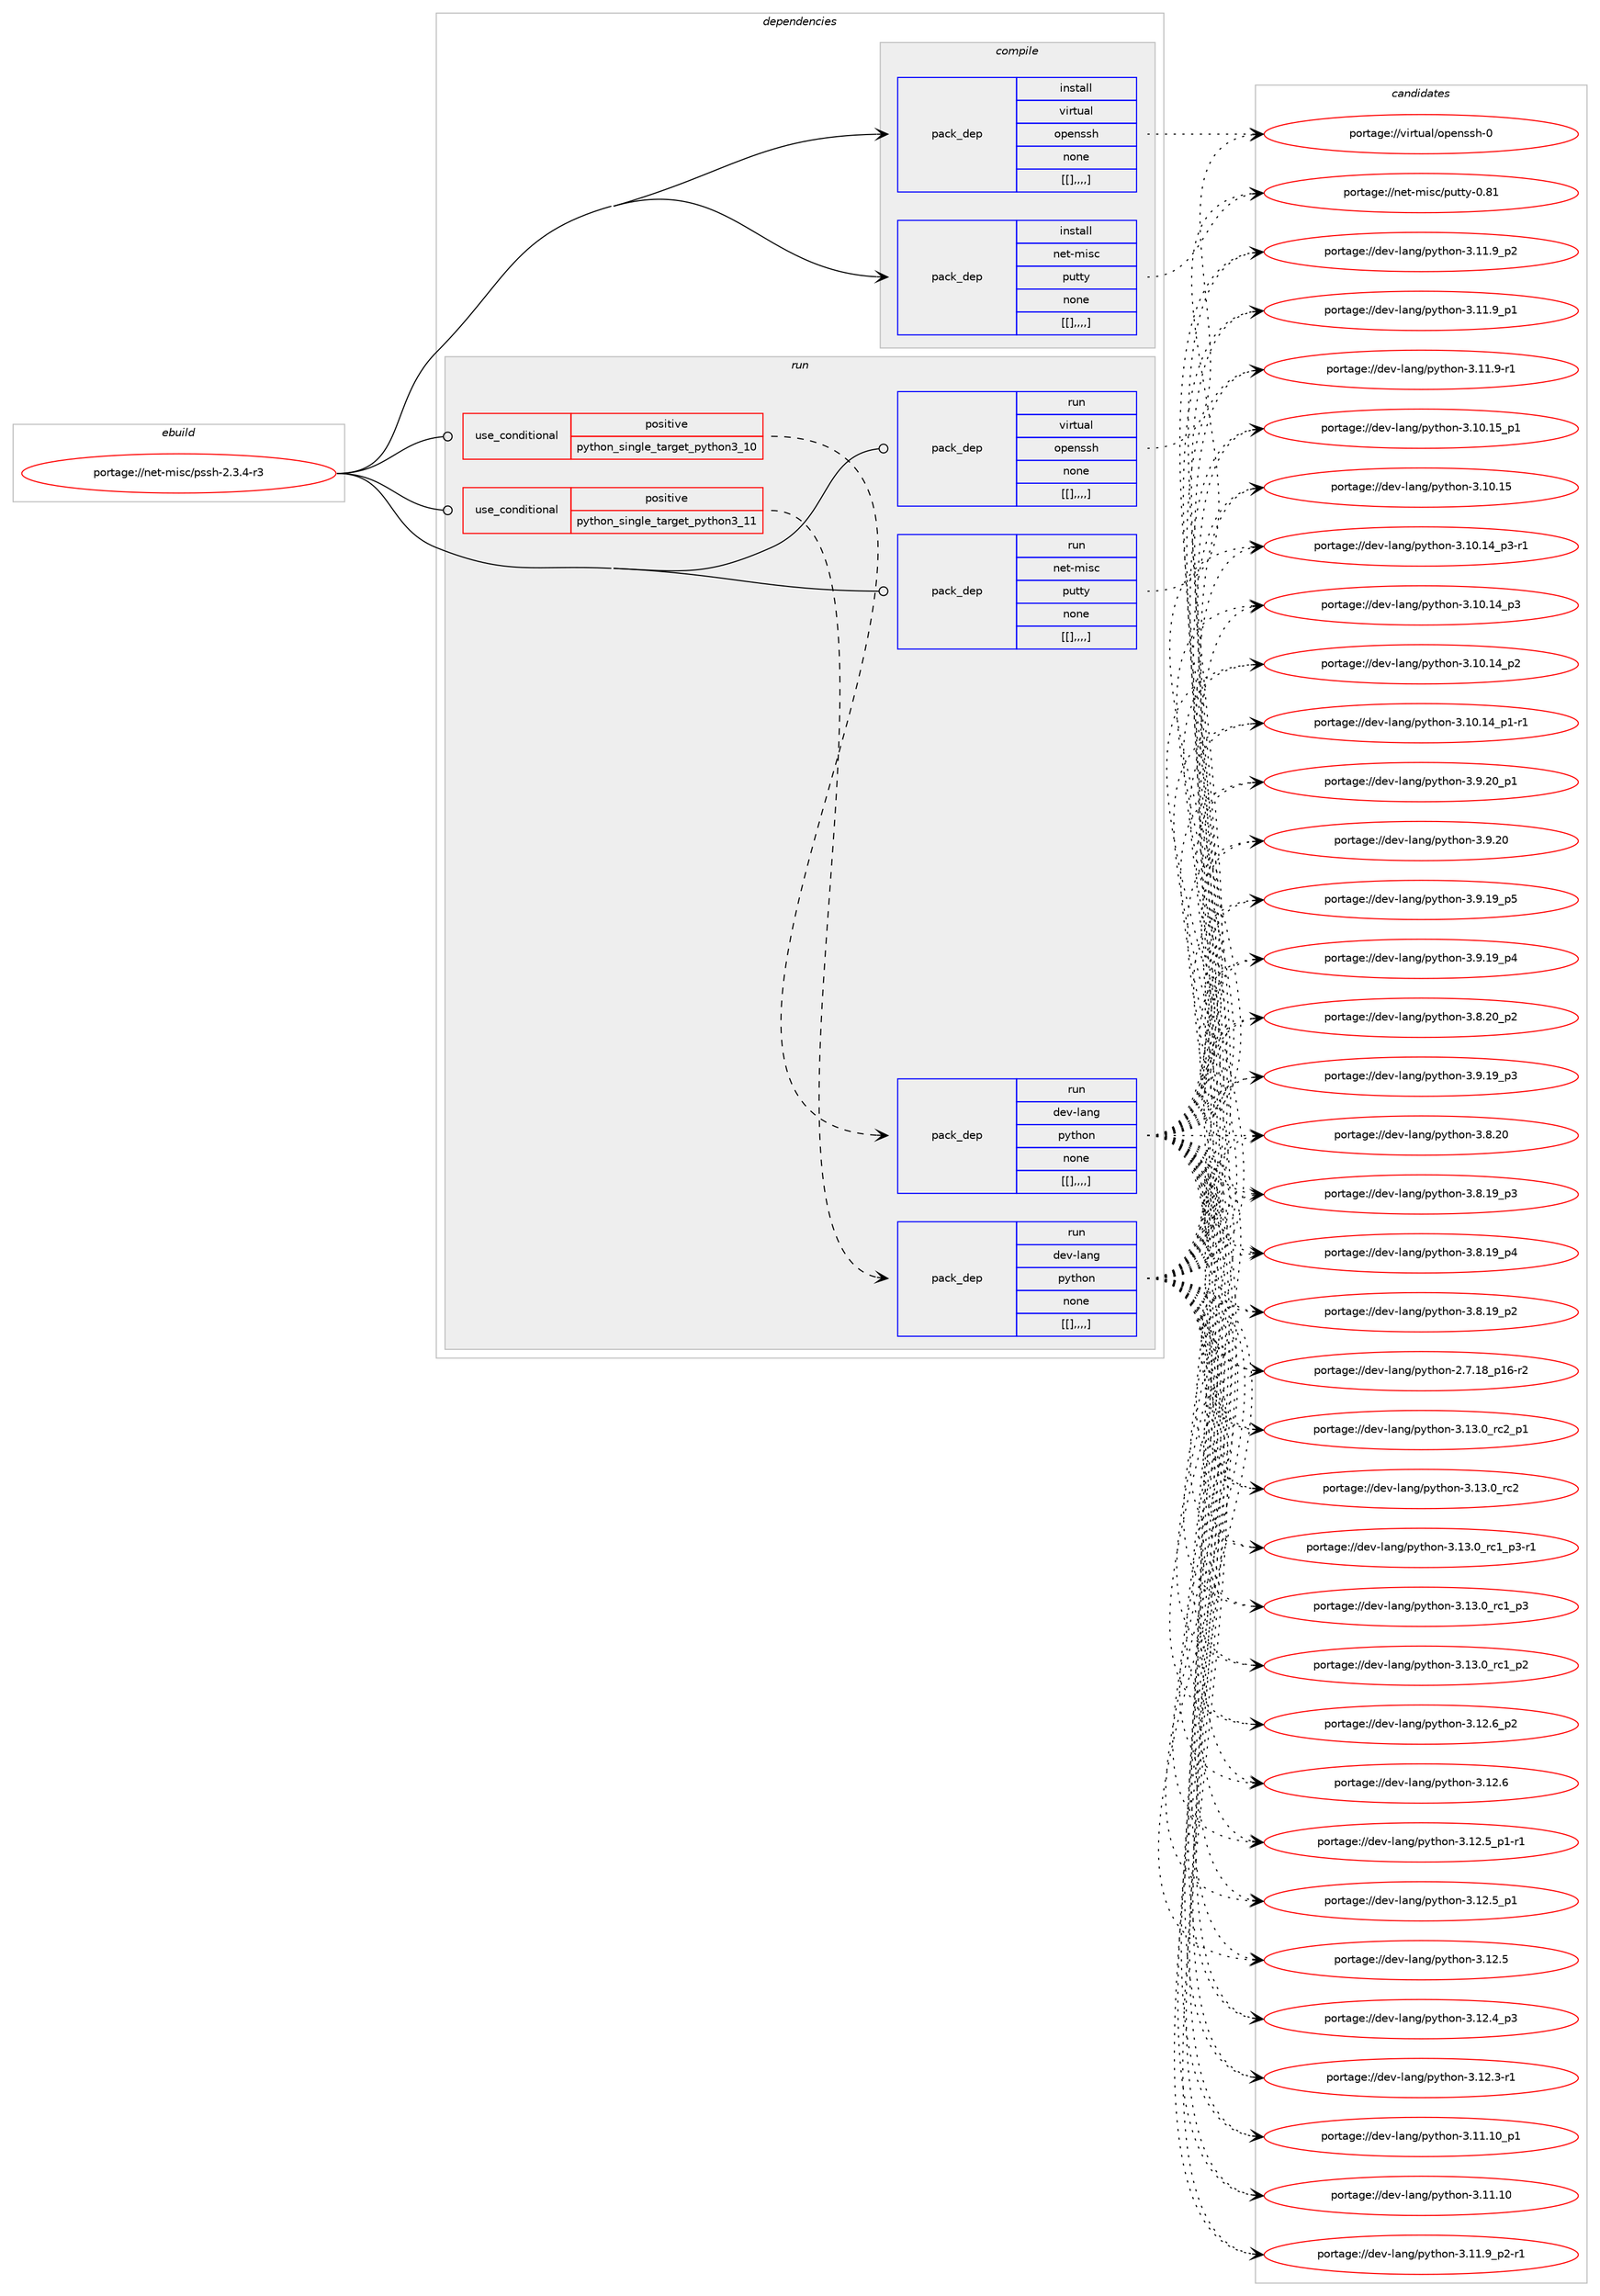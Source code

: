 digraph prolog {

# *************
# Graph options
# *************

newrank=true;
concentrate=true;
compound=true;
graph [rankdir=LR,fontname=Helvetica,fontsize=10,ranksep=1.5];#, ranksep=2.5, nodesep=0.2];
edge  [arrowhead=vee];
node  [fontname=Helvetica,fontsize=10];

# **********
# The ebuild
# **********

subgraph cluster_leftcol {
color=gray;
label=<<i>ebuild</i>>;
id [label="portage://net-misc/pssh-2.3.4-r3", color=red, width=4, href="../net-misc/pssh-2.3.4-r3.svg"];
}

# ****************
# The dependencies
# ****************

subgraph cluster_midcol {
color=gray;
label=<<i>dependencies</i>>;
subgraph cluster_compile {
fillcolor="#eeeeee";
style=filled;
label=<<i>compile</i>>;
subgraph pack279337 {
dependency384201 [label=<<TABLE BORDER="0" CELLBORDER="1" CELLSPACING="0" CELLPADDING="4" WIDTH="220"><TR><TD ROWSPAN="6" CELLPADDING="30">pack_dep</TD></TR><TR><TD WIDTH="110">install</TD></TR><TR><TD>virtual</TD></TR><TR><TD>openssh</TD></TR><TR><TD>none</TD></TR><TR><TD>[[],,,,]</TD></TR></TABLE>>, shape=none, color=blue];
}
id:e -> dependency384201:w [weight=20,style="solid",arrowhead="vee"];
subgraph pack279338 {
dependency384202 [label=<<TABLE BORDER="0" CELLBORDER="1" CELLSPACING="0" CELLPADDING="4" WIDTH="220"><TR><TD ROWSPAN="6" CELLPADDING="30">pack_dep</TD></TR><TR><TD WIDTH="110">install</TD></TR><TR><TD>net-misc</TD></TR><TR><TD>putty</TD></TR><TR><TD>none</TD></TR><TR><TD>[[],,,,]</TD></TR></TABLE>>, shape=none, color=blue];
}
id:e -> dependency384202:w [weight=20,style="solid",arrowhead="vee"];
}
subgraph cluster_compileandrun {
fillcolor="#eeeeee";
style=filled;
label=<<i>compile and run</i>>;
}
subgraph cluster_run {
fillcolor="#eeeeee";
style=filled;
label=<<i>run</i>>;
subgraph cond102135 {
dependency384203 [label=<<TABLE BORDER="0" CELLBORDER="1" CELLSPACING="0" CELLPADDING="4"><TR><TD ROWSPAN="3" CELLPADDING="10">use_conditional</TD></TR><TR><TD>positive</TD></TR><TR><TD>python_single_target_python3_10</TD></TR></TABLE>>, shape=none, color=red];
subgraph pack279339 {
dependency384204 [label=<<TABLE BORDER="0" CELLBORDER="1" CELLSPACING="0" CELLPADDING="4" WIDTH="220"><TR><TD ROWSPAN="6" CELLPADDING="30">pack_dep</TD></TR><TR><TD WIDTH="110">run</TD></TR><TR><TD>dev-lang</TD></TR><TR><TD>python</TD></TR><TR><TD>none</TD></TR><TR><TD>[[],,,,]</TD></TR></TABLE>>, shape=none, color=blue];
}
dependency384203:e -> dependency384204:w [weight=20,style="dashed",arrowhead="vee"];
}
id:e -> dependency384203:w [weight=20,style="solid",arrowhead="odot"];
subgraph cond102136 {
dependency384205 [label=<<TABLE BORDER="0" CELLBORDER="1" CELLSPACING="0" CELLPADDING="4"><TR><TD ROWSPAN="3" CELLPADDING="10">use_conditional</TD></TR><TR><TD>positive</TD></TR><TR><TD>python_single_target_python3_11</TD></TR></TABLE>>, shape=none, color=red];
subgraph pack279340 {
dependency384206 [label=<<TABLE BORDER="0" CELLBORDER="1" CELLSPACING="0" CELLPADDING="4" WIDTH="220"><TR><TD ROWSPAN="6" CELLPADDING="30">pack_dep</TD></TR><TR><TD WIDTH="110">run</TD></TR><TR><TD>dev-lang</TD></TR><TR><TD>python</TD></TR><TR><TD>none</TD></TR><TR><TD>[[],,,,]</TD></TR></TABLE>>, shape=none, color=blue];
}
dependency384205:e -> dependency384206:w [weight=20,style="dashed",arrowhead="vee"];
}
id:e -> dependency384205:w [weight=20,style="solid",arrowhead="odot"];
subgraph pack279341 {
dependency384207 [label=<<TABLE BORDER="0" CELLBORDER="1" CELLSPACING="0" CELLPADDING="4" WIDTH="220"><TR><TD ROWSPAN="6" CELLPADDING="30">pack_dep</TD></TR><TR><TD WIDTH="110">run</TD></TR><TR><TD>virtual</TD></TR><TR><TD>openssh</TD></TR><TR><TD>none</TD></TR><TR><TD>[[],,,,]</TD></TR></TABLE>>, shape=none, color=blue];
}
id:e -> dependency384207:w [weight=20,style="solid",arrowhead="odot"];
subgraph pack279342 {
dependency384208 [label=<<TABLE BORDER="0" CELLBORDER="1" CELLSPACING="0" CELLPADDING="4" WIDTH="220"><TR><TD ROWSPAN="6" CELLPADDING="30">pack_dep</TD></TR><TR><TD WIDTH="110">run</TD></TR><TR><TD>net-misc</TD></TR><TR><TD>putty</TD></TR><TR><TD>none</TD></TR><TR><TD>[[],,,,]</TD></TR></TABLE>>, shape=none, color=blue];
}
id:e -> dependency384208:w [weight=20,style="solid",arrowhead="odot"];
}
}

# **************
# The candidates
# **************

subgraph cluster_choices {
rank=same;
color=gray;
label=<<i>candidates</i>>;

subgraph choice279337 {
color=black;
nodesep=1;
choice11810511411611797108471111121011101151151044548 [label="portage://virtual/openssh-0", color=red, width=4,href="../virtual/openssh-0.svg"];
dependency384201:e -> choice11810511411611797108471111121011101151151044548:w [style=dotted,weight="100"];
}
subgraph choice279338 {
color=black;
nodesep=1;
choice1101011164510910511599471121171161161214548465649 [label="portage://net-misc/putty-0.81", color=red, width=4,href="../net-misc/putty-0.81.svg"];
dependency384202:e -> choice1101011164510910511599471121171161161214548465649:w [style=dotted,weight="100"];
}
subgraph choice279339 {
color=black;
nodesep=1;
choice100101118451089711010347112121116104111110455146495146489511499509511249 [label="portage://dev-lang/python-3.13.0_rc2_p1", color=red, width=4,href="../dev-lang/python-3.13.0_rc2_p1.svg"];
choice10010111845108971101034711212111610411111045514649514648951149950 [label="portage://dev-lang/python-3.13.0_rc2", color=red, width=4,href="../dev-lang/python-3.13.0_rc2.svg"];
choice1001011184510897110103471121211161041111104551464951464895114994995112514511449 [label="portage://dev-lang/python-3.13.0_rc1_p3-r1", color=red, width=4,href="../dev-lang/python-3.13.0_rc1_p3-r1.svg"];
choice100101118451089711010347112121116104111110455146495146489511499499511251 [label="portage://dev-lang/python-3.13.0_rc1_p3", color=red, width=4,href="../dev-lang/python-3.13.0_rc1_p3.svg"];
choice100101118451089711010347112121116104111110455146495146489511499499511250 [label="portage://dev-lang/python-3.13.0_rc1_p2", color=red, width=4,href="../dev-lang/python-3.13.0_rc1_p2.svg"];
choice100101118451089711010347112121116104111110455146495046549511250 [label="portage://dev-lang/python-3.12.6_p2", color=red, width=4,href="../dev-lang/python-3.12.6_p2.svg"];
choice10010111845108971101034711212111610411111045514649504654 [label="portage://dev-lang/python-3.12.6", color=red, width=4,href="../dev-lang/python-3.12.6.svg"];
choice1001011184510897110103471121211161041111104551464950465395112494511449 [label="portage://dev-lang/python-3.12.5_p1-r1", color=red, width=4,href="../dev-lang/python-3.12.5_p1-r1.svg"];
choice100101118451089711010347112121116104111110455146495046539511249 [label="portage://dev-lang/python-3.12.5_p1", color=red, width=4,href="../dev-lang/python-3.12.5_p1.svg"];
choice10010111845108971101034711212111610411111045514649504653 [label="portage://dev-lang/python-3.12.5", color=red, width=4,href="../dev-lang/python-3.12.5.svg"];
choice100101118451089711010347112121116104111110455146495046529511251 [label="portage://dev-lang/python-3.12.4_p3", color=red, width=4,href="../dev-lang/python-3.12.4_p3.svg"];
choice100101118451089711010347112121116104111110455146495046514511449 [label="portage://dev-lang/python-3.12.3-r1", color=red, width=4,href="../dev-lang/python-3.12.3-r1.svg"];
choice10010111845108971101034711212111610411111045514649494649489511249 [label="portage://dev-lang/python-3.11.10_p1", color=red, width=4,href="../dev-lang/python-3.11.10_p1.svg"];
choice1001011184510897110103471121211161041111104551464949464948 [label="portage://dev-lang/python-3.11.10", color=red, width=4,href="../dev-lang/python-3.11.10.svg"];
choice1001011184510897110103471121211161041111104551464949465795112504511449 [label="portage://dev-lang/python-3.11.9_p2-r1", color=red, width=4,href="../dev-lang/python-3.11.9_p2-r1.svg"];
choice100101118451089711010347112121116104111110455146494946579511250 [label="portage://dev-lang/python-3.11.9_p2", color=red, width=4,href="../dev-lang/python-3.11.9_p2.svg"];
choice100101118451089711010347112121116104111110455146494946579511249 [label="portage://dev-lang/python-3.11.9_p1", color=red, width=4,href="../dev-lang/python-3.11.9_p1.svg"];
choice100101118451089711010347112121116104111110455146494946574511449 [label="portage://dev-lang/python-3.11.9-r1", color=red, width=4,href="../dev-lang/python-3.11.9-r1.svg"];
choice10010111845108971101034711212111610411111045514649484649539511249 [label="portage://dev-lang/python-3.10.15_p1", color=red, width=4,href="../dev-lang/python-3.10.15_p1.svg"];
choice1001011184510897110103471121211161041111104551464948464953 [label="portage://dev-lang/python-3.10.15", color=red, width=4,href="../dev-lang/python-3.10.15.svg"];
choice100101118451089711010347112121116104111110455146494846495295112514511449 [label="portage://dev-lang/python-3.10.14_p3-r1", color=red, width=4,href="../dev-lang/python-3.10.14_p3-r1.svg"];
choice10010111845108971101034711212111610411111045514649484649529511251 [label="portage://dev-lang/python-3.10.14_p3", color=red, width=4,href="../dev-lang/python-3.10.14_p3.svg"];
choice10010111845108971101034711212111610411111045514649484649529511250 [label="portage://dev-lang/python-3.10.14_p2", color=red, width=4,href="../dev-lang/python-3.10.14_p2.svg"];
choice100101118451089711010347112121116104111110455146494846495295112494511449 [label="portage://dev-lang/python-3.10.14_p1-r1", color=red, width=4,href="../dev-lang/python-3.10.14_p1-r1.svg"];
choice100101118451089711010347112121116104111110455146574650489511249 [label="portage://dev-lang/python-3.9.20_p1", color=red, width=4,href="../dev-lang/python-3.9.20_p1.svg"];
choice10010111845108971101034711212111610411111045514657465048 [label="portage://dev-lang/python-3.9.20", color=red, width=4,href="../dev-lang/python-3.9.20.svg"];
choice100101118451089711010347112121116104111110455146574649579511253 [label="portage://dev-lang/python-3.9.19_p5", color=red, width=4,href="../dev-lang/python-3.9.19_p5.svg"];
choice100101118451089711010347112121116104111110455146574649579511252 [label="portage://dev-lang/python-3.9.19_p4", color=red, width=4,href="../dev-lang/python-3.9.19_p4.svg"];
choice100101118451089711010347112121116104111110455146574649579511251 [label="portage://dev-lang/python-3.9.19_p3", color=red, width=4,href="../dev-lang/python-3.9.19_p3.svg"];
choice100101118451089711010347112121116104111110455146564650489511250 [label="portage://dev-lang/python-3.8.20_p2", color=red, width=4,href="../dev-lang/python-3.8.20_p2.svg"];
choice10010111845108971101034711212111610411111045514656465048 [label="portage://dev-lang/python-3.8.20", color=red, width=4,href="../dev-lang/python-3.8.20.svg"];
choice100101118451089711010347112121116104111110455146564649579511252 [label="portage://dev-lang/python-3.8.19_p4", color=red, width=4,href="../dev-lang/python-3.8.19_p4.svg"];
choice100101118451089711010347112121116104111110455146564649579511251 [label="portage://dev-lang/python-3.8.19_p3", color=red, width=4,href="../dev-lang/python-3.8.19_p3.svg"];
choice100101118451089711010347112121116104111110455146564649579511250 [label="portage://dev-lang/python-3.8.19_p2", color=red, width=4,href="../dev-lang/python-3.8.19_p2.svg"];
choice100101118451089711010347112121116104111110455046554649569511249544511450 [label="portage://dev-lang/python-2.7.18_p16-r2", color=red, width=4,href="../dev-lang/python-2.7.18_p16-r2.svg"];
dependency384204:e -> choice100101118451089711010347112121116104111110455146495146489511499509511249:w [style=dotted,weight="100"];
dependency384204:e -> choice10010111845108971101034711212111610411111045514649514648951149950:w [style=dotted,weight="100"];
dependency384204:e -> choice1001011184510897110103471121211161041111104551464951464895114994995112514511449:w [style=dotted,weight="100"];
dependency384204:e -> choice100101118451089711010347112121116104111110455146495146489511499499511251:w [style=dotted,weight="100"];
dependency384204:e -> choice100101118451089711010347112121116104111110455146495146489511499499511250:w [style=dotted,weight="100"];
dependency384204:e -> choice100101118451089711010347112121116104111110455146495046549511250:w [style=dotted,weight="100"];
dependency384204:e -> choice10010111845108971101034711212111610411111045514649504654:w [style=dotted,weight="100"];
dependency384204:e -> choice1001011184510897110103471121211161041111104551464950465395112494511449:w [style=dotted,weight="100"];
dependency384204:e -> choice100101118451089711010347112121116104111110455146495046539511249:w [style=dotted,weight="100"];
dependency384204:e -> choice10010111845108971101034711212111610411111045514649504653:w [style=dotted,weight="100"];
dependency384204:e -> choice100101118451089711010347112121116104111110455146495046529511251:w [style=dotted,weight="100"];
dependency384204:e -> choice100101118451089711010347112121116104111110455146495046514511449:w [style=dotted,weight="100"];
dependency384204:e -> choice10010111845108971101034711212111610411111045514649494649489511249:w [style=dotted,weight="100"];
dependency384204:e -> choice1001011184510897110103471121211161041111104551464949464948:w [style=dotted,weight="100"];
dependency384204:e -> choice1001011184510897110103471121211161041111104551464949465795112504511449:w [style=dotted,weight="100"];
dependency384204:e -> choice100101118451089711010347112121116104111110455146494946579511250:w [style=dotted,weight="100"];
dependency384204:e -> choice100101118451089711010347112121116104111110455146494946579511249:w [style=dotted,weight="100"];
dependency384204:e -> choice100101118451089711010347112121116104111110455146494946574511449:w [style=dotted,weight="100"];
dependency384204:e -> choice10010111845108971101034711212111610411111045514649484649539511249:w [style=dotted,weight="100"];
dependency384204:e -> choice1001011184510897110103471121211161041111104551464948464953:w [style=dotted,weight="100"];
dependency384204:e -> choice100101118451089711010347112121116104111110455146494846495295112514511449:w [style=dotted,weight="100"];
dependency384204:e -> choice10010111845108971101034711212111610411111045514649484649529511251:w [style=dotted,weight="100"];
dependency384204:e -> choice10010111845108971101034711212111610411111045514649484649529511250:w [style=dotted,weight="100"];
dependency384204:e -> choice100101118451089711010347112121116104111110455146494846495295112494511449:w [style=dotted,weight="100"];
dependency384204:e -> choice100101118451089711010347112121116104111110455146574650489511249:w [style=dotted,weight="100"];
dependency384204:e -> choice10010111845108971101034711212111610411111045514657465048:w [style=dotted,weight="100"];
dependency384204:e -> choice100101118451089711010347112121116104111110455146574649579511253:w [style=dotted,weight="100"];
dependency384204:e -> choice100101118451089711010347112121116104111110455146574649579511252:w [style=dotted,weight="100"];
dependency384204:e -> choice100101118451089711010347112121116104111110455146574649579511251:w [style=dotted,weight="100"];
dependency384204:e -> choice100101118451089711010347112121116104111110455146564650489511250:w [style=dotted,weight="100"];
dependency384204:e -> choice10010111845108971101034711212111610411111045514656465048:w [style=dotted,weight="100"];
dependency384204:e -> choice100101118451089711010347112121116104111110455146564649579511252:w [style=dotted,weight="100"];
dependency384204:e -> choice100101118451089711010347112121116104111110455146564649579511251:w [style=dotted,weight="100"];
dependency384204:e -> choice100101118451089711010347112121116104111110455146564649579511250:w [style=dotted,weight="100"];
dependency384204:e -> choice100101118451089711010347112121116104111110455046554649569511249544511450:w [style=dotted,weight="100"];
}
subgraph choice279340 {
color=black;
nodesep=1;
choice100101118451089711010347112121116104111110455146495146489511499509511249 [label="portage://dev-lang/python-3.13.0_rc2_p1", color=red, width=4,href="../dev-lang/python-3.13.0_rc2_p1.svg"];
choice10010111845108971101034711212111610411111045514649514648951149950 [label="portage://dev-lang/python-3.13.0_rc2", color=red, width=4,href="../dev-lang/python-3.13.0_rc2.svg"];
choice1001011184510897110103471121211161041111104551464951464895114994995112514511449 [label="portage://dev-lang/python-3.13.0_rc1_p3-r1", color=red, width=4,href="../dev-lang/python-3.13.0_rc1_p3-r1.svg"];
choice100101118451089711010347112121116104111110455146495146489511499499511251 [label="portage://dev-lang/python-3.13.0_rc1_p3", color=red, width=4,href="../dev-lang/python-3.13.0_rc1_p3.svg"];
choice100101118451089711010347112121116104111110455146495146489511499499511250 [label="portage://dev-lang/python-3.13.0_rc1_p2", color=red, width=4,href="../dev-lang/python-3.13.0_rc1_p2.svg"];
choice100101118451089711010347112121116104111110455146495046549511250 [label="portage://dev-lang/python-3.12.6_p2", color=red, width=4,href="../dev-lang/python-3.12.6_p2.svg"];
choice10010111845108971101034711212111610411111045514649504654 [label="portage://dev-lang/python-3.12.6", color=red, width=4,href="../dev-lang/python-3.12.6.svg"];
choice1001011184510897110103471121211161041111104551464950465395112494511449 [label="portage://dev-lang/python-3.12.5_p1-r1", color=red, width=4,href="../dev-lang/python-3.12.5_p1-r1.svg"];
choice100101118451089711010347112121116104111110455146495046539511249 [label="portage://dev-lang/python-3.12.5_p1", color=red, width=4,href="../dev-lang/python-3.12.5_p1.svg"];
choice10010111845108971101034711212111610411111045514649504653 [label="portage://dev-lang/python-3.12.5", color=red, width=4,href="../dev-lang/python-3.12.5.svg"];
choice100101118451089711010347112121116104111110455146495046529511251 [label="portage://dev-lang/python-3.12.4_p3", color=red, width=4,href="../dev-lang/python-3.12.4_p3.svg"];
choice100101118451089711010347112121116104111110455146495046514511449 [label="portage://dev-lang/python-3.12.3-r1", color=red, width=4,href="../dev-lang/python-3.12.3-r1.svg"];
choice10010111845108971101034711212111610411111045514649494649489511249 [label="portage://dev-lang/python-3.11.10_p1", color=red, width=4,href="../dev-lang/python-3.11.10_p1.svg"];
choice1001011184510897110103471121211161041111104551464949464948 [label="portage://dev-lang/python-3.11.10", color=red, width=4,href="../dev-lang/python-3.11.10.svg"];
choice1001011184510897110103471121211161041111104551464949465795112504511449 [label="portage://dev-lang/python-3.11.9_p2-r1", color=red, width=4,href="../dev-lang/python-3.11.9_p2-r1.svg"];
choice100101118451089711010347112121116104111110455146494946579511250 [label="portage://dev-lang/python-3.11.9_p2", color=red, width=4,href="../dev-lang/python-3.11.9_p2.svg"];
choice100101118451089711010347112121116104111110455146494946579511249 [label="portage://dev-lang/python-3.11.9_p1", color=red, width=4,href="../dev-lang/python-3.11.9_p1.svg"];
choice100101118451089711010347112121116104111110455146494946574511449 [label="portage://dev-lang/python-3.11.9-r1", color=red, width=4,href="../dev-lang/python-3.11.9-r1.svg"];
choice10010111845108971101034711212111610411111045514649484649539511249 [label="portage://dev-lang/python-3.10.15_p1", color=red, width=4,href="../dev-lang/python-3.10.15_p1.svg"];
choice1001011184510897110103471121211161041111104551464948464953 [label="portage://dev-lang/python-3.10.15", color=red, width=4,href="../dev-lang/python-3.10.15.svg"];
choice100101118451089711010347112121116104111110455146494846495295112514511449 [label="portage://dev-lang/python-3.10.14_p3-r1", color=red, width=4,href="../dev-lang/python-3.10.14_p3-r1.svg"];
choice10010111845108971101034711212111610411111045514649484649529511251 [label="portage://dev-lang/python-3.10.14_p3", color=red, width=4,href="../dev-lang/python-3.10.14_p3.svg"];
choice10010111845108971101034711212111610411111045514649484649529511250 [label="portage://dev-lang/python-3.10.14_p2", color=red, width=4,href="../dev-lang/python-3.10.14_p2.svg"];
choice100101118451089711010347112121116104111110455146494846495295112494511449 [label="portage://dev-lang/python-3.10.14_p1-r1", color=red, width=4,href="../dev-lang/python-3.10.14_p1-r1.svg"];
choice100101118451089711010347112121116104111110455146574650489511249 [label="portage://dev-lang/python-3.9.20_p1", color=red, width=4,href="../dev-lang/python-3.9.20_p1.svg"];
choice10010111845108971101034711212111610411111045514657465048 [label="portage://dev-lang/python-3.9.20", color=red, width=4,href="../dev-lang/python-3.9.20.svg"];
choice100101118451089711010347112121116104111110455146574649579511253 [label="portage://dev-lang/python-3.9.19_p5", color=red, width=4,href="../dev-lang/python-3.9.19_p5.svg"];
choice100101118451089711010347112121116104111110455146574649579511252 [label="portage://dev-lang/python-3.9.19_p4", color=red, width=4,href="../dev-lang/python-3.9.19_p4.svg"];
choice100101118451089711010347112121116104111110455146574649579511251 [label="portage://dev-lang/python-3.9.19_p3", color=red, width=4,href="../dev-lang/python-3.9.19_p3.svg"];
choice100101118451089711010347112121116104111110455146564650489511250 [label="portage://dev-lang/python-3.8.20_p2", color=red, width=4,href="../dev-lang/python-3.8.20_p2.svg"];
choice10010111845108971101034711212111610411111045514656465048 [label="portage://dev-lang/python-3.8.20", color=red, width=4,href="../dev-lang/python-3.8.20.svg"];
choice100101118451089711010347112121116104111110455146564649579511252 [label="portage://dev-lang/python-3.8.19_p4", color=red, width=4,href="../dev-lang/python-3.8.19_p4.svg"];
choice100101118451089711010347112121116104111110455146564649579511251 [label="portage://dev-lang/python-3.8.19_p3", color=red, width=4,href="../dev-lang/python-3.8.19_p3.svg"];
choice100101118451089711010347112121116104111110455146564649579511250 [label="portage://dev-lang/python-3.8.19_p2", color=red, width=4,href="../dev-lang/python-3.8.19_p2.svg"];
choice100101118451089711010347112121116104111110455046554649569511249544511450 [label="portage://dev-lang/python-2.7.18_p16-r2", color=red, width=4,href="../dev-lang/python-2.7.18_p16-r2.svg"];
dependency384206:e -> choice100101118451089711010347112121116104111110455146495146489511499509511249:w [style=dotted,weight="100"];
dependency384206:e -> choice10010111845108971101034711212111610411111045514649514648951149950:w [style=dotted,weight="100"];
dependency384206:e -> choice1001011184510897110103471121211161041111104551464951464895114994995112514511449:w [style=dotted,weight="100"];
dependency384206:e -> choice100101118451089711010347112121116104111110455146495146489511499499511251:w [style=dotted,weight="100"];
dependency384206:e -> choice100101118451089711010347112121116104111110455146495146489511499499511250:w [style=dotted,weight="100"];
dependency384206:e -> choice100101118451089711010347112121116104111110455146495046549511250:w [style=dotted,weight="100"];
dependency384206:e -> choice10010111845108971101034711212111610411111045514649504654:w [style=dotted,weight="100"];
dependency384206:e -> choice1001011184510897110103471121211161041111104551464950465395112494511449:w [style=dotted,weight="100"];
dependency384206:e -> choice100101118451089711010347112121116104111110455146495046539511249:w [style=dotted,weight="100"];
dependency384206:e -> choice10010111845108971101034711212111610411111045514649504653:w [style=dotted,weight="100"];
dependency384206:e -> choice100101118451089711010347112121116104111110455146495046529511251:w [style=dotted,weight="100"];
dependency384206:e -> choice100101118451089711010347112121116104111110455146495046514511449:w [style=dotted,weight="100"];
dependency384206:e -> choice10010111845108971101034711212111610411111045514649494649489511249:w [style=dotted,weight="100"];
dependency384206:e -> choice1001011184510897110103471121211161041111104551464949464948:w [style=dotted,weight="100"];
dependency384206:e -> choice1001011184510897110103471121211161041111104551464949465795112504511449:w [style=dotted,weight="100"];
dependency384206:e -> choice100101118451089711010347112121116104111110455146494946579511250:w [style=dotted,weight="100"];
dependency384206:e -> choice100101118451089711010347112121116104111110455146494946579511249:w [style=dotted,weight="100"];
dependency384206:e -> choice100101118451089711010347112121116104111110455146494946574511449:w [style=dotted,weight="100"];
dependency384206:e -> choice10010111845108971101034711212111610411111045514649484649539511249:w [style=dotted,weight="100"];
dependency384206:e -> choice1001011184510897110103471121211161041111104551464948464953:w [style=dotted,weight="100"];
dependency384206:e -> choice100101118451089711010347112121116104111110455146494846495295112514511449:w [style=dotted,weight="100"];
dependency384206:e -> choice10010111845108971101034711212111610411111045514649484649529511251:w [style=dotted,weight="100"];
dependency384206:e -> choice10010111845108971101034711212111610411111045514649484649529511250:w [style=dotted,weight="100"];
dependency384206:e -> choice100101118451089711010347112121116104111110455146494846495295112494511449:w [style=dotted,weight="100"];
dependency384206:e -> choice100101118451089711010347112121116104111110455146574650489511249:w [style=dotted,weight="100"];
dependency384206:e -> choice10010111845108971101034711212111610411111045514657465048:w [style=dotted,weight="100"];
dependency384206:e -> choice100101118451089711010347112121116104111110455146574649579511253:w [style=dotted,weight="100"];
dependency384206:e -> choice100101118451089711010347112121116104111110455146574649579511252:w [style=dotted,weight="100"];
dependency384206:e -> choice100101118451089711010347112121116104111110455146574649579511251:w [style=dotted,weight="100"];
dependency384206:e -> choice100101118451089711010347112121116104111110455146564650489511250:w [style=dotted,weight="100"];
dependency384206:e -> choice10010111845108971101034711212111610411111045514656465048:w [style=dotted,weight="100"];
dependency384206:e -> choice100101118451089711010347112121116104111110455146564649579511252:w [style=dotted,weight="100"];
dependency384206:e -> choice100101118451089711010347112121116104111110455146564649579511251:w [style=dotted,weight="100"];
dependency384206:e -> choice100101118451089711010347112121116104111110455146564649579511250:w [style=dotted,weight="100"];
dependency384206:e -> choice100101118451089711010347112121116104111110455046554649569511249544511450:w [style=dotted,weight="100"];
}
subgraph choice279341 {
color=black;
nodesep=1;
choice11810511411611797108471111121011101151151044548 [label="portage://virtual/openssh-0", color=red, width=4,href="../virtual/openssh-0.svg"];
dependency384207:e -> choice11810511411611797108471111121011101151151044548:w [style=dotted,weight="100"];
}
subgraph choice279342 {
color=black;
nodesep=1;
choice1101011164510910511599471121171161161214548465649 [label="portage://net-misc/putty-0.81", color=red, width=4,href="../net-misc/putty-0.81.svg"];
dependency384208:e -> choice1101011164510910511599471121171161161214548465649:w [style=dotted,weight="100"];
}
}

}

